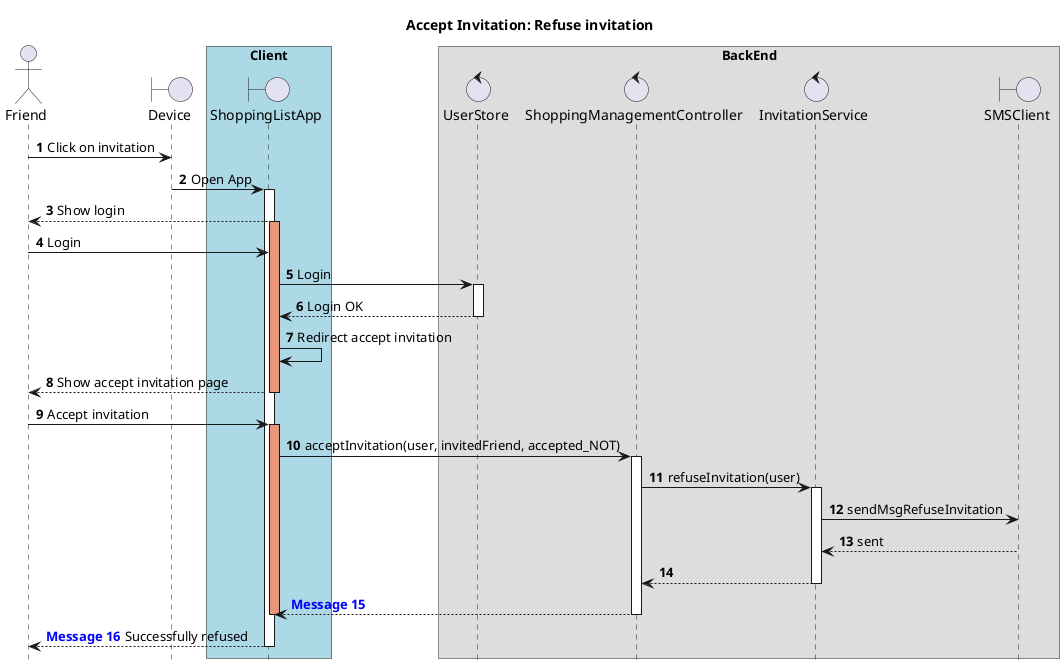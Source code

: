 @startuml
hide footbox
title Accept Invitation: Refuse invitation
autonumber
actor Friend
boundary Device
box "Client" #LightBlue
boundary ShoppingListApp
end box
box "BackEnd"
control UserStore
control ShoppingManagementController
control InvitationService
boundary SMSClient
Friend->Device:Click on invitation
Device->ShoppingListApp: Open App
activate ShoppingListApp
ShoppingListApp-->Friend: Show login
activate ShoppingListApp #DarkSalmon
Friend->ShoppingListApp: Login
ShoppingListApp->UserStore:Login
activate UserStore
UserStore-->ShoppingListApp: Login OK
deactivate UserStore
ShoppingListApp -> ShoppingListApp: Redirect accept invitation
ShoppingListApp-->Friend: Show accept invitation page
deactivate ShoppingListApp #DarkSalmon
Friend->ShoppingListApp: Accept invitation
activate ShoppingListApp #DarkSalmon
ShoppingListApp->ShoppingManagementController: acceptInvitation(user, invitedFriend, accepted_NOT)
activate ShoppingManagementController
ShoppingManagementController->InvitationService: refuseInvitation(user)
activate InvitationService
InvitationService->SMSClient:sendMsgRefuseInvitation
SMSClient--> InvitationService: sent
InvitationService--> ShoppingManagementController
deactivate InvitationService
autonumber resume "<font color=blue><b>Message "
ShoppingManagementController-->ShoppingListApp
deactivate ShoppingManagementController
end box
deactivate ShoppingListApp #DarkSalmon
ShoppingListApp-->Friend: Successfully refused
deactivate ShoppingListApp
@enduml
